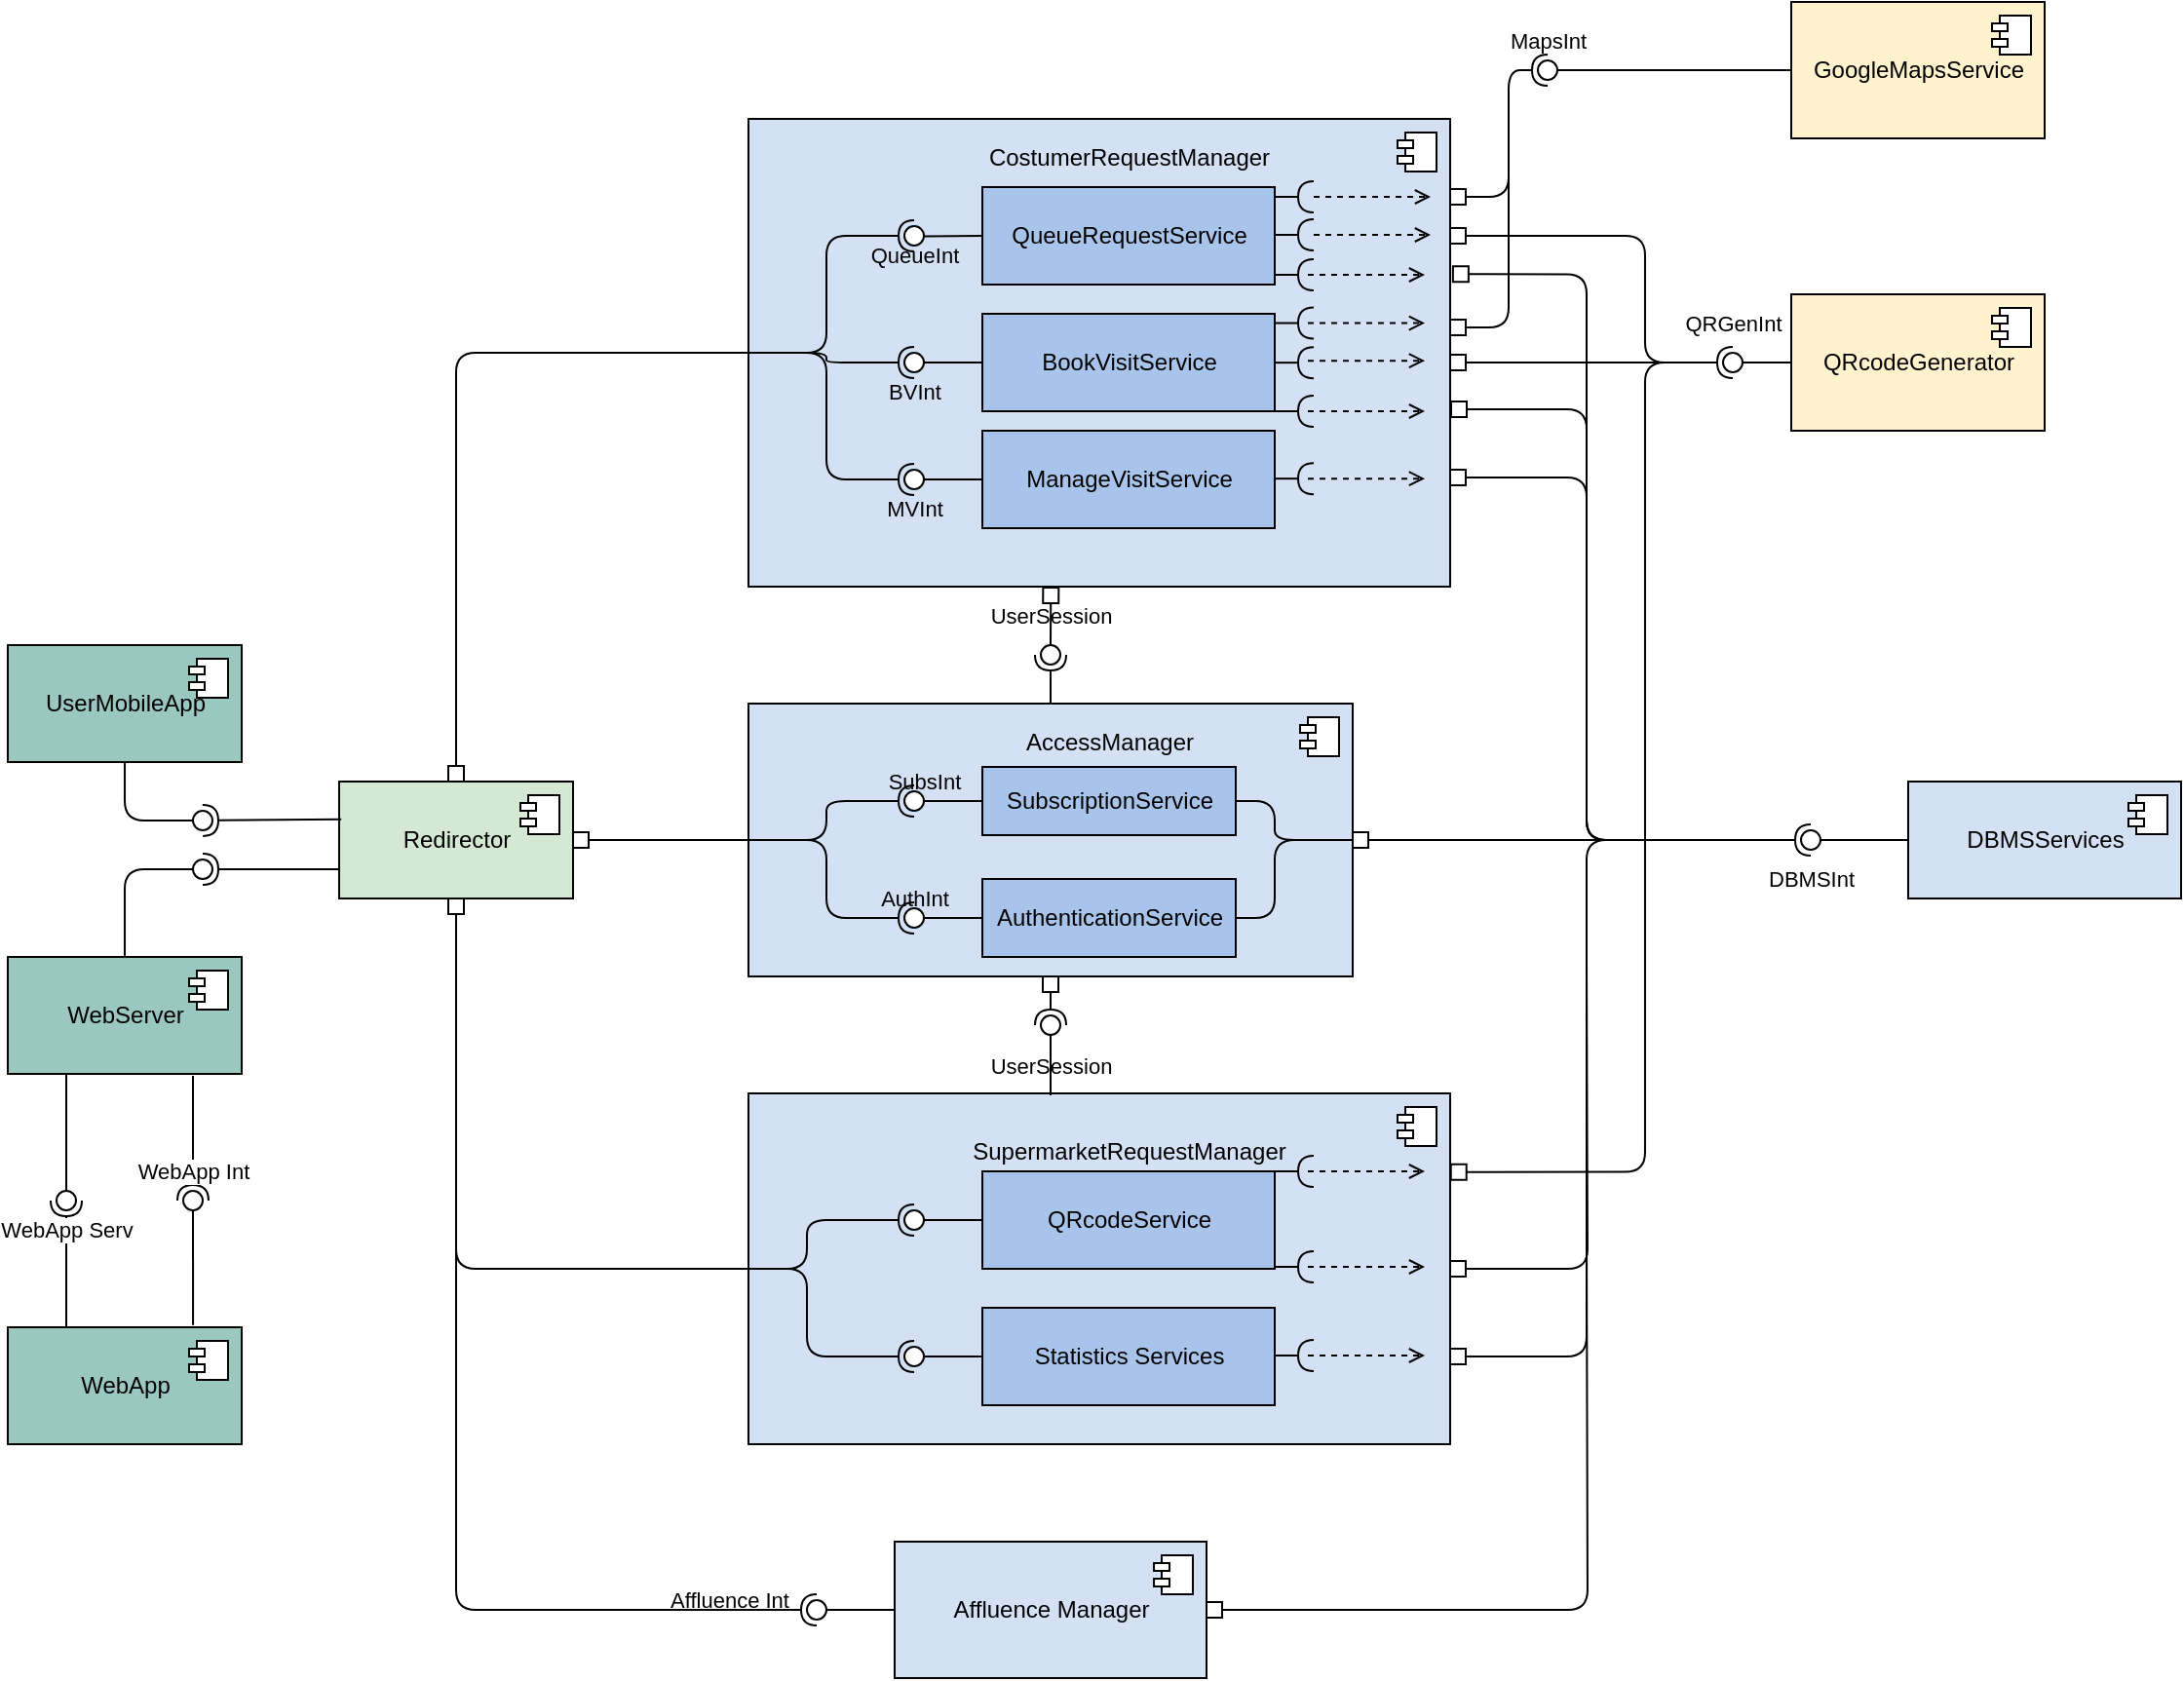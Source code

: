 <mxfile version="14.1.3" type="device"><diagram id="ArnolAmwqzf9HHu1kdR1" name="Page-1"><mxGraphModel dx="5213" dy="4296" grid="1" gridSize="10" guides="1" tooltips="1" connect="1" arrows="1" fold="1" page="1" pageScale="1" pageWidth="827" pageHeight="1169" math="0" shadow="0"><root><mxCell id="0"/><mxCell id="1" parent="0"/><mxCell id="Qa4j6YJOwsM-ZtLkdrBD-3" value="WebServer" style="html=1;dropTarget=0;fillColor=#9AC7BF;" parent="1" vertex="1"><mxGeometry x="100" y="460" width="120" height="60" as="geometry"/></mxCell><mxCell id="Qa4j6YJOwsM-ZtLkdrBD-4" value="" style="shape=module;jettyWidth=8;jettyHeight=4;" parent="Qa4j6YJOwsM-ZtLkdrBD-3" vertex="1"><mxGeometry x="1" width="20" height="20" relative="1" as="geometry"><mxPoint x="-27" y="7" as="offset"/></mxGeometry></mxCell><mxCell id="Qa4j6YJOwsM-ZtLkdrBD-5" value="WebApp" style="html=1;dropTarget=0;fillColor=#9AC7BF;" parent="1" vertex="1"><mxGeometry x="100" y="650" width="120" height="60" as="geometry"/></mxCell><mxCell id="Qa4j6YJOwsM-ZtLkdrBD-6" value="" style="shape=module;jettyWidth=8;jettyHeight=4;" parent="Qa4j6YJOwsM-ZtLkdrBD-5" vertex="1"><mxGeometry x="1" width="20" height="20" relative="1" as="geometry"><mxPoint x="-27" y="7" as="offset"/></mxGeometry></mxCell><mxCell id="Qa4j6YJOwsM-ZtLkdrBD-89" style="edgeStyle=orthogonalEdgeStyle;rounded=1;orthogonalLoop=1;jettySize=auto;html=1;exitX=0.5;exitY=0;exitDx=0;exitDy=0;entryX=0;entryY=0.5;entryDx=0;entryDy=0;labelBackgroundColor=none;endArrow=none;endFill=0;startArrow=box;startFill=0;" parent="1" source="Qa4j6YJOwsM-ZtLkdrBD-7" target="Qa4j6YJOwsM-ZtLkdrBD-17" edge="1"><mxGeometry relative="1" as="geometry"/></mxCell><mxCell id="Qa4j6YJOwsM-ZtLkdrBD-102" style="edgeStyle=orthogonalEdgeStyle;rounded=1;orthogonalLoop=1;jettySize=auto;html=1;exitX=0.5;exitY=1;exitDx=0;exitDy=0;entryX=0;entryY=0.5;entryDx=0;entryDy=0;labelBackgroundColor=none;endArrow=none;endFill=0;startArrow=box;startFill=0;" parent="1" source="Qa4j6YJOwsM-ZtLkdrBD-7" target="Qa4j6YJOwsM-ZtLkdrBD-28" edge="1"><mxGeometry relative="1" as="geometry"/></mxCell><mxCell id="Qa4j6YJOwsM-ZtLkdrBD-7" value="Redirector" style="html=1;dropTarget=0;fillColor=#D5E8D4;" parent="1" vertex="1"><mxGeometry x="270" y="370" width="120" height="60" as="geometry"/></mxCell><mxCell id="Qa4j6YJOwsM-ZtLkdrBD-8" value="" style="shape=module;jettyWidth=8;jettyHeight=4;" parent="Qa4j6YJOwsM-ZtLkdrBD-7" vertex="1"><mxGeometry x="1" width="20" height="20" relative="1" as="geometry"><mxPoint x="-27" y="7" as="offset"/></mxGeometry></mxCell><mxCell id="Qa4j6YJOwsM-ZtLkdrBD-9" value="GoogleMapsService" style="html=1;dropTarget=0;fillColor=#FFF2CC;" parent="1" vertex="1"><mxGeometry x="1015" y="-30" width="130" height="70" as="geometry"/></mxCell><mxCell id="Qa4j6YJOwsM-ZtLkdrBD-10" value="" style="shape=module;jettyWidth=8;jettyHeight=4;" parent="Qa4j6YJOwsM-ZtLkdrBD-9" vertex="1"><mxGeometry x="1" width="20" height="20" relative="1" as="geometry"><mxPoint x="-27" y="7" as="offset"/></mxGeometry></mxCell><mxCell id="Qa4j6YJOwsM-ZtLkdrBD-15" value="DBMSServices" style="html=1;dropTarget=0;fillColor=#D4E1F5;" parent="1" vertex="1"><mxGeometry x="1075" y="370" width="140" height="60" as="geometry"/></mxCell><mxCell id="Qa4j6YJOwsM-ZtLkdrBD-16" value="" style="shape=module;jettyWidth=8;jettyHeight=4;" parent="Qa4j6YJOwsM-ZtLkdrBD-15" vertex="1"><mxGeometry x="1" width="20" height="20" relative="1" as="geometry"><mxPoint x="-27" y="7" as="offset"/></mxGeometry></mxCell><mxCell id="Qa4j6YJOwsM-ZtLkdrBD-17" value="" style="html=1;dropTarget=0;fillColor=#D4E1F5;" parent="1" vertex="1"><mxGeometry x="480" y="30" width="360" height="240" as="geometry"/></mxCell><mxCell id="Qa4j6YJOwsM-ZtLkdrBD-18" value="" style="shape=module;jettyWidth=8;jettyHeight=4;" parent="Qa4j6YJOwsM-ZtLkdrBD-17" vertex="1"><mxGeometry x="1" width="20" height="20" relative="1" as="geometry"><mxPoint x="-27" y="7" as="offset"/></mxGeometry></mxCell><mxCell id="Qa4j6YJOwsM-ZtLkdrBD-19" value="QueueRequestService" style="html=1;fillColor=#A9C4EB;" parent="1" vertex="1"><mxGeometry x="600" y="65" width="150" height="50" as="geometry"/></mxCell><mxCell id="Qa4j6YJOwsM-ZtLkdrBD-20" value="CostumerRequestManager" style="text;html=1;align=center;verticalAlign=middle;resizable=0;points=[];autosize=1;" parent="1" vertex="1"><mxGeometry x="595" y="40" width="160" height="20" as="geometry"/></mxCell><mxCell id="Qa4j6YJOwsM-ZtLkdrBD-21" value="BookVisitService" style="html=1;fillColor=#A9C4EB;" parent="1" vertex="1"><mxGeometry x="600" y="130" width="150" height="50" as="geometry"/></mxCell><mxCell id="Qa4j6YJOwsM-ZtLkdrBD-75" style="edgeStyle=orthogonalEdgeStyle;rounded=1;orthogonalLoop=1;jettySize=auto;html=1;exitX=0;exitY=0.5;exitDx=0;exitDy=0;endArrow=none;endFill=0;" parent="1" source="Qa4j6YJOwsM-ZtLkdrBD-22" edge="1"><mxGeometry relative="1" as="geometry"><mxPoint x="570" y="214.667" as="targetPoint"/></mxGeometry></mxCell><mxCell id="Qa4j6YJOwsM-ZtLkdrBD-22" value="ManageVisitService" style="html=1;fillColor=#A9C4EB;" parent="1" vertex="1"><mxGeometry x="600" y="190" width="150" height="50" as="geometry"/></mxCell><mxCell id="Qa4j6YJOwsM-ZtLkdrBD-23" value="" style="html=1;dropTarget=0;fillColor=#D4E1F5;" parent="1" vertex="1"><mxGeometry x="480" y="330" width="310" height="140" as="geometry"/></mxCell><mxCell id="Qa4j6YJOwsM-ZtLkdrBD-24" value="" style="shape=module;jettyWidth=8;jettyHeight=4;" parent="Qa4j6YJOwsM-ZtLkdrBD-23" vertex="1"><mxGeometry x="1" width="20" height="20" relative="1" as="geometry"><mxPoint x="-27" y="7" as="offset"/></mxGeometry></mxCell><mxCell id="Qa4j6YJOwsM-ZtLkdrBD-64" style="edgeStyle=orthogonalEdgeStyle;rounded=1;orthogonalLoop=1;jettySize=auto;html=1;exitX=1;exitY=0.5;exitDx=0;exitDy=0;entryX=1;entryY=0.5;entryDx=0;entryDy=0;endArrow=none;endFill=0;" parent="1" source="Qa4j6YJOwsM-ZtLkdrBD-25" target="Qa4j6YJOwsM-ZtLkdrBD-23" edge="1"><mxGeometry relative="1" as="geometry"><Array as="points"><mxPoint x="750" y="380"/><mxPoint x="750" y="400"/></Array></mxGeometry></mxCell><mxCell id="Qa4j6YJOwsM-ZtLkdrBD-25" value="SubscriptionService" style="html=1;fillColor=#A9C4EB;" parent="1" vertex="1"><mxGeometry x="600" y="362.5" width="130" height="35" as="geometry"/></mxCell><mxCell id="Qa4j6YJOwsM-ZtLkdrBD-65" style="edgeStyle=orthogonalEdgeStyle;rounded=1;orthogonalLoop=1;jettySize=auto;html=1;exitX=1;exitY=0.5;exitDx=0;exitDy=0;endArrow=none;endFill=0;" parent="1" source="Qa4j6YJOwsM-ZtLkdrBD-26" edge="1"><mxGeometry relative="1" as="geometry"><mxPoint x="790" y="400" as="targetPoint"/><Array as="points"><mxPoint x="750" y="440"/><mxPoint x="750" y="400"/></Array></mxGeometry></mxCell><mxCell id="Qa4j6YJOwsM-ZtLkdrBD-26" value="AuthenticationService" style="html=1;fillColor=#A9C4EB;" parent="1" vertex="1"><mxGeometry x="600" y="420" width="130" height="40" as="geometry"/></mxCell><mxCell id="Qa4j6YJOwsM-ZtLkdrBD-27" value="AccessManager" style="text;html=1;align=center;verticalAlign=middle;resizable=0;points=[];autosize=1;" parent="1" vertex="1"><mxGeometry x="615" y="340" width="100" height="20" as="geometry"/></mxCell><mxCell id="Qa4j6YJOwsM-ZtLkdrBD-156" style="edgeStyle=orthogonalEdgeStyle;rounded=1;orthogonalLoop=1;jettySize=auto;html=1;exitX=1;exitY=0.75;exitDx=0;exitDy=0;labelBackgroundColor=none;startArrow=box;startFill=0;endArrow=none;endFill=0;" parent="1" source="Qa4j6YJOwsM-ZtLkdrBD-28" edge="1"><mxGeometry relative="1" as="geometry"><mxPoint x="940" y="400" as="targetPoint"/><Array as="points"><mxPoint x="910" y="665"/><mxPoint x="910" y="400"/></Array></mxGeometry></mxCell><mxCell id="Qa4j6YJOwsM-ZtLkdrBD-28" value="" style="html=1;dropTarget=0;fillColor=#D4E1F5;" parent="1" vertex="1"><mxGeometry x="480" y="530" width="360" height="180" as="geometry"/></mxCell><mxCell id="Qa4j6YJOwsM-ZtLkdrBD-29" value="" style="shape=module;jettyWidth=8;jettyHeight=4;" parent="Qa4j6YJOwsM-ZtLkdrBD-28" vertex="1"><mxGeometry x="1" width="20" height="20" relative="1" as="geometry"><mxPoint x="-27" y="7" as="offset"/></mxGeometry></mxCell><mxCell id="Qa4j6YJOwsM-ZtLkdrBD-30" value="SupermarketRequestManager" style="text;html=1;align=center;verticalAlign=middle;resizable=0;points=[];autosize=1;" parent="1" vertex="1"><mxGeometry x="585" y="550" width="180" height="20" as="geometry"/></mxCell><mxCell id="Qa4j6YJOwsM-ZtLkdrBD-31" value="QRcodeService" style="html=1;fillColor=#A9C4EB;" parent="1" vertex="1"><mxGeometry x="600" y="570" width="150" height="50" as="geometry"/></mxCell><mxCell id="Qa4j6YJOwsM-ZtLkdrBD-32" value="Statistics Services" style="html=1;fillColor=#A9C4EB;" parent="1" vertex="1"><mxGeometry x="600" y="640" width="150" height="50" as="geometry"/></mxCell><mxCell id="Qa4j6YJOwsM-ZtLkdrBD-43" value="" style="rounded=0;orthogonalLoop=1;jettySize=auto;html=1;endArrow=none;endFill=0;exitX=0.25;exitY=1;exitDx=0;exitDy=0;" parent="1" source="Qa4j6YJOwsM-ZtLkdrBD-3" target="Qa4j6YJOwsM-ZtLkdrBD-45" edge="1"><mxGeometry x="1" y="20" relative="1" as="geometry"><mxPoint x="110" y="585" as="sourcePoint"/><mxPoint x="-20" y="20" as="offset"/></mxGeometry></mxCell><mxCell id="Qa4j6YJOwsM-ZtLkdrBD-44" value="WebApp Serv" style="rounded=0;orthogonalLoop=1;jettySize=auto;html=1;endArrow=halfCircle;endFill=0;entryX=0.5;entryY=0.5;entryDx=0;entryDy=0;endSize=6;strokeWidth=1;exitX=0.25;exitY=0;exitDx=0;exitDy=0;" parent="1" source="Qa4j6YJOwsM-ZtLkdrBD-5" target="Qa4j6YJOwsM-ZtLkdrBD-45" edge="1"><mxGeometry x="0.538" relative="1" as="geometry"><mxPoint x="150" y="585" as="sourcePoint"/><mxPoint as="offset"/></mxGeometry></mxCell><mxCell id="Qa4j6YJOwsM-ZtLkdrBD-45" value="" style="ellipse;whiteSpace=wrap;html=1;fontFamily=Helvetica;fontSize=12;fontColor=#000000;align=center;strokeColor=#000000;fillColor=#ffffff;points=[];aspect=fixed;resizable=0;" parent="1" vertex="1"><mxGeometry x="125" y="580" width="10" height="10" as="geometry"/></mxCell><mxCell id="Qa4j6YJOwsM-ZtLkdrBD-46" value="" style="rounded=0;orthogonalLoop=1;jettySize=auto;html=1;endArrow=none;endFill=0;exitX=0.792;exitY=-0.019;exitDx=0;exitDy=0;exitPerimeter=0;" parent="1" source="Qa4j6YJOwsM-ZtLkdrBD-5" target="Qa4j6YJOwsM-ZtLkdrBD-48" edge="1"><mxGeometry relative="1" as="geometry"><mxPoint x="198" y="620" as="sourcePoint"/></mxGeometry></mxCell><mxCell id="Qa4j6YJOwsM-ZtLkdrBD-47" value="WebApp Int" style="rounded=0;orthogonalLoop=1;jettySize=auto;html=1;endArrow=halfCircle;endFill=0;entryX=0.5;entryY=0.5;entryDx=0;entryDy=0;endSize=6;strokeWidth=1;" parent="1" target="Qa4j6YJOwsM-ZtLkdrBD-48" edge="1"><mxGeometry x="0.531" relative="1" as="geometry"><mxPoint x="195" y="521" as="sourcePoint"/><mxPoint as="offset"/></mxGeometry></mxCell><mxCell id="Qa4j6YJOwsM-ZtLkdrBD-48" value="" style="ellipse;whiteSpace=wrap;html=1;fontFamily=Helvetica;fontSize=12;fontColor=#000000;align=center;strokeColor=#000000;fillColor=#ffffff;points=[];aspect=fixed;resizable=0;" parent="1" vertex="1"><mxGeometry x="190" y="580" width="10" height="10" as="geometry"/></mxCell><mxCell id="Qa4j6YJOwsM-ZtLkdrBD-49" value="" style="orthogonalLoop=1;jettySize=auto;html=1;endArrow=none;endFill=0;exitX=0.5;exitY=0;exitDx=0;exitDy=0;edgeStyle=orthogonalEdgeStyle;" parent="1" source="Qa4j6YJOwsM-ZtLkdrBD-3" target="Qa4j6YJOwsM-ZtLkdrBD-51" edge="1"><mxGeometry relative="1" as="geometry"><mxPoint x="120" y="405" as="sourcePoint"/><Array as="points"><mxPoint x="160" y="415"/></Array></mxGeometry></mxCell><mxCell id="Qa4j6YJOwsM-ZtLkdrBD-50" value="" style="rounded=0;orthogonalLoop=1;jettySize=auto;html=1;endArrow=halfCircle;endFill=0;entryX=0.5;entryY=0.5;entryDx=0;entryDy=0;endSize=6;strokeWidth=1;exitX=0;exitY=0.75;exitDx=0;exitDy=0;" parent="1" source="Qa4j6YJOwsM-ZtLkdrBD-7" target="Qa4j6YJOwsM-ZtLkdrBD-51" edge="1"><mxGeometry relative="1" as="geometry"><mxPoint x="160" y="405" as="sourcePoint"/></mxGeometry></mxCell><mxCell id="Qa4j6YJOwsM-ZtLkdrBD-51" value="" style="ellipse;whiteSpace=wrap;html=1;fontFamily=Helvetica;fontSize=12;fontColor=#000000;align=center;strokeColor=#000000;fillColor=#ffffff;points=[];aspect=fixed;resizable=0;" parent="1" vertex="1"><mxGeometry x="195" y="410" width="10" height="10" as="geometry"/></mxCell><mxCell id="Qa4j6YJOwsM-ZtLkdrBD-55" value="SubsInt" style="rounded=0;orthogonalLoop=1;jettySize=auto;html=1;endArrow=none;endFill=0;exitX=0;exitY=0.5;exitDx=0;exitDy=0;labelBackgroundColor=none;" parent="1" source="Qa4j6YJOwsM-ZtLkdrBD-25" target="Qa4j6YJOwsM-ZtLkdrBD-57" edge="1"><mxGeometry x="1" y="-10" relative="1" as="geometry"><mxPoint x="520" y="385" as="sourcePoint"/><mxPoint as="offset"/></mxGeometry></mxCell><mxCell id="Qa4j6YJOwsM-ZtLkdrBD-56" value="" style="rounded=1;orthogonalLoop=1;jettySize=auto;html=1;endArrow=halfCircle;endFill=0;entryX=0.5;entryY=0.5;entryDx=0;entryDy=0;endSize=6;strokeWidth=1;exitX=0;exitY=0.5;exitDx=0;exitDy=0;edgeStyle=orthogonalEdgeStyle;" parent="1" source="Qa4j6YJOwsM-ZtLkdrBD-23" target="Qa4j6YJOwsM-ZtLkdrBD-57" edge="1"><mxGeometry x="1" y="-20" relative="1" as="geometry"><mxPoint x="430" y="385" as="sourcePoint"/><Array as="points"><mxPoint x="520" y="400"/><mxPoint x="520" y="380"/></Array><mxPoint as="offset"/></mxGeometry></mxCell><mxCell id="Qa4j6YJOwsM-ZtLkdrBD-57" value="" style="ellipse;whiteSpace=wrap;html=1;fontFamily=Helvetica;fontSize=12;fontColor=#000000;align=center;strokeColor=#000000;fillColor=#ffffff;points=[];aspect=fixed;resizable=0;" parent="1" vertex="1"><mxGeometry x="560" y="375" width="10" height="10" as="geometry"/></mxCell><mxCell id="Qa4j6YJOwsM-ZtLkdrBD-58" value="AuthInt" style="rounded=0;orthogonalLoop=1;jettySize=auto;html=1;endArrow=none;endFill=0;labelBackgroundColor=none;" parent="1" source="Qa4j6YJOwsM-ZtLkdrBD-26" target="Qa4j6YJOwsM-ZtLkdrBD-60" edge="1"><mxGeometry x="1" y="-11" relative="1" as="geometry"><mxPoint x="610" y="390.0" as="sourcePoint"/><mxPoint x="-5" y="1" as="offset"/></mxGeometry></mxCell><mxCell id="Qa4j6YJOwsM-ZtLkdrBD-59" value="" style="rounded=1;orthogonalLoop=1;jettySize=auto;html=1;endArrow=halfCircle;endFill=0;entryX=0.5;entryY=0.5;entryDx=0;entryDy=0;endSize=6;strokeWidth=1;edgeStyle=orthogonalEdgeStyle;" parent="1" target="Qa4j6YJOwsM-ZtLkdrBD-60" edge="1"><mxGeometry relative="1" as="geometry"><mxPoint x="490" y="400" as="sourcePoint"/><Array as="points"><mxPoint x="520" y="400"/><mxPoint x="520" y="440"/></Array></mxGeometry></mxCell><mxCell id="Qa4j6YJOwsM-ZtLkdrBD-60" value="" style="ellipse;whiteSpace=wrap;html=1;fontFamily=Helvetica;fontSize=12;fontColor=#000000;align=center;strokeColor=#000000;fillColor=#ffffff;points=[];aspect=fixed;resizable=0;" parent="1" vertex="1"><mxGeometry x="560" y="435" width="10" height="10" as="geometry"/></mxCell><mxCell id="Qa4j6YJOwsM-ZtLkdrBD-61" style="edgeStyle=orthogonalEdgeStyle;rounded=1;orthogonalLoop=1;jettySize=auto;html=1;exitX=1;exitY=0.5;exitDx=0;exitDy=0;labelBackgroundColor=none;endArrow=none;endFill=0;startArrow=box;startFill=0;" parent="1" source="Qa4j6YJOwsM-ZtLkdrBD-7" edge="1"><mxGeometry relative="1" as="geometry"><mxPoint x="490" y="400" as="targetPoint"/></mxGeometry></mxCell><mxCell id="Qa4j6YJOwsM-ZtLkdrBD-72" value="MVInt" style="rounded=0;orthogonalLoop=1;jettySize=auto;html=1;endArrow=none;endFill=0;labelBackgroundColor=none;" parent="1" target="Qa4j6YJOwsM-ZtLkdrBD-74" edge="1"><mxGeometry x="1" y="16" relative="1" as="geometry"><mxPoint x="600" y="215" as="sourcePoint"/><mxPoint x="-5" y="-1" as="offset"/></mxGeometry></mxCell><mxCell id="Qa4j6YJOwsM-ZtLkdrBD-73" value="" style="rounded=1;orthogonalLoop=1;jettySize=auto;html=1;endArrow=halfCircle;endFill=0;entryX=0.5;entryY=0.5;entryDx=0;entryDy=0;endSize=6;strokeWidth=1;edgeStyle=orthogonalEdgeStyle;exitX=0;exitY=0.5;exitDx=0;exitDy=0;" parent="1" source="Qa4j6YJOwsM-ZtLkdrBD-17" target="Qa4j6YJOwsM-ZtLkdrBD-74" edge="1"><mxGeometry relative="1" as="geometry"><mxPoint x="480" y="150" as="sourcePoint"/><Array as="points"><mxPoint x="520" y="150"/><mxPoint x="520" y="215"/></Array></mxGeometry></mxCell><mxCell id="Qa4j6YJOwsM-ZtLkdrBD-74" value="" style="ellipse;whiteSpace=wrap;html=1;fontFamily=Helvetica;fontSize=12;fontColor=#000000;align=center;strokeColor=#000000;fillColor=#ffffff;points=[];aspect=fixed;resizable=0;" parent="1" vertex="1"><mxGeometry x="560" y="210" width="10" height="10" as="geometry"/></mxCell><mxCell id="Qa4j6YJOwsM-ZtLkdrBD-83" value="BVInt" style="rounded=0;orthogonalLoop=1;jettySize=auto;html=1;endArrow=none;endFill=0;exitX=0;exitY=0.5;exitDx=0;exitDy=0;labelBackgroundColor=none;" parent="1" source="Qa4j6YJOwsM-ZtLkdrBD-21" target="Qa4j6YJOwsM-ZtLkdrBD-85" edge="1"><mxGeometry x="1" y="16" relative="1" as="geometry"><mxPoint x="450" y="65" as="sourcePoint"/><mxPoint x="-5" y="-1" as="offset"/></mxGeometry></mxCell><mxCell id="Qa4j6YJOwsM-ZtLkdrBD-84" value="" style="orthogonalLoop=1;jettySize=auto;html=1;endArrow=halfCircle;endFill=0;entryX=0.5;entryY=0.5;entryDx=0;entryDy=0;endSize=6;strokeWidth=1;exitX=0;exitY=0.5;exitDx=0;exitDy=0;edgeStyle=orthogonalEdgeStyle;rounded=1;" parent="1" source="Qa4j6YJOwsM-ZtLkdrBD-17" target="Qa4j6YJOwsM-ZtLkdrBD-85" edge="1"><mxGeometry relative="1" as="geometry"><mxPoint x="480" y="150" as="sourcePoint"/><Array as="points"><mxPoint x="520" y="150"/><mxPoint x="520" y="155"/></Array></mxGeometry></mxCell><mxCell id="Qa4j6YJOwsM-ZtLkdrBD-85" value="" style="ellipse;whiteSpace=wrap;html=1;fontFamily=Helvetica;fontSize=12;fontColor=#000000;align=center;strokeColor=#000000;fillColor=#ffffff;points=[];aspect=fixed;resizable=0;" parent="1" vertex="1"><mxGeometry x="560" y="150" width="10" height="10" as="geometry"/></mxCell><mxCell id="Qa4j6YJOwsM-ZtLkdrBD-86" value="QueueInt" style="rounded=0;orthogonalLoop=1;jettySize=auto;html=1;endArrow=none;endFill=0;exitX=0;exitY=0.5;exitDx=0;exitDy=0;entryX=1.002;entryY=0.522;entryDx=0;entryDy=0;entryPerimeter=0;labelBackgroundColor=none;" parent="1" source="Qa4j6YJOwsM-ZtLkdrBD-19" target="Qa4j6YJOwsM-ZtLkdrBD-88" edge="1"><mxGeometry x="1" y="11" relative="1" as="geometry"><mxPoint x="590" y="60" as="sourcePoint"/><Array as="points"/><mxPoint x="-5" y="-1" as="offset"/></mxGeometry></mxCell><mxCell id="Qa4j6YJOwsM-ZtLkdrBD-87" value="" style="orthogonalLoop=1;jettySize=auto;html=1;endArrow=halfCircle;endFill=0;entryX=0.5;entryY=0.5;entryDx=0;entryDy=0;endSize=6;strokeWidth=1;rounded=1;edgeStyle=orthogonalEdgeStyle;exitX=0;exitY=0.5;exitDx=0;exitDy=0;" parent="1" source="Qa4j6YJOwsM-ZtLkdrBD-17" target="Qa4j6YJOwsM-ZtLkdrBD-88" edge="1"><mxGeometry relative="1" as="geometry"><mxPoint x="490" y="125" as="sourcePoint"/><Array as="points"><mxPoint x="520" y="150"/><mxPoint x="520" y="90"/></Array></mxGeometry></mxCell><mxCell id="Qa4j6YJOwsM-ZtLkdrBD-88" value="" style="ellipse;whiteSpace=wrap;html=1;fontFamily=Helvetica;fontSize=12;fontColor=#000000;align=center;strokeColor=#000000;fillColor=#ffffff;points=[];aspect=fixed;resizable=0;" parent="1" vertex="1"><mxGeometry x="560" y="85" width="10" height="10" as="geometry"/></mxCell><mxCell id="Qa4j6YJOwsM-ZtLkdrBD-96" value="" style="rounded=0;orthogonalLoop=1;jettySize=auto;html=1;endArrow=none;endFill=0;labelBackgroundColor=none;exitX=0;exitY=0.5;exitDx=0;exitDy=0;" parent="1" source="Qa4j6YJOwsM-ZtLkdrBD-31" target="Qa4j6YJOwsM-ZtLkdrBD-98" edge="1"><mxGeometry relative="1" as="geometry"><mxPoint x="615" y="608" as="sourcePoint"/></mxGeometry></mxCell><mxCell id="Qa4j6YJOwsM-ZtLkdrBD-97" value="" style="rounded=1;orthogonalLoop=1;jettySize=auto;html=1;endArrow=halfCircle;endFill=0;entryX=0.5;entryY=0.5;entryDx=0;entryDy=0;endSize=6;strokeWidth=1;labelBackgroundColor=none;exitX=0;exitY=0.5;exitDx=0;exitDy=0;edgeStyle=orthogonalEdgeStyle;" parent="1" source="Qa4j6YJOwsM-ZtLkdrBD-28" target="Qa4j6YJOwsM-ZtLkdrBD-98" edge="1"><mxGeometry relative="1" as="geometry"><mxPoint x="525" y="575" as="sourcePoint"/><Array as="points"><mxPoint x="510" y="620"/><mxPoint x="510" y="595"/></Array></mxGeometry></mxCell><mxCell id="Qa4j6YJOwsM-ZtLkdrBD-98" value="" style="ellipse;whiteSpace=wrap;html=1;fontFamily=Helvetica;fontSize=12;fontColor=#000000;align=center;strokeColor=#000000;fillColor=#ffffff;points=[];aspect=fixed;resizable=0;" parent="1" vertex="1"><mxGeometry x="560" y="590" width="10" height="10" as="geometry"/></mxCell><mxCell id="Qa4j6YJOwsM-ZtLkdrBD-99" value="" style="rounded=0;orthogonalLoop=1;jettySize=auto;html=1;endArrow=none;endFill=0;labelBackgroundColor=none;exitX=0;exitY=0.5;exitDx=0;exitDy=0;" parent="1" source="Qa4j6YJOwsM-ZtLkdrBD-32" target="Qa4j6YJOwsM-ZtLkdrBD-101" edge="1"><mxGeometry relative="1" as="geometry"><mxPoint x="610" y="605" as="sourcePoint"/></mxGeometry></mxCell><mxCell id="Qa4j6YJOwsM-ZtLkdrBD-100" value="" style="rounded=1;orthogonalLoop=1;jettySize=auto;html=1;endArrow=halfCircle;endFill=0;entryX=0.5;entryY=0.5;entryDx=0;entryDy=0;endSize=6;strokeWidth=1;labelBackgroundColor=none;exitX=0;exitY=0.5;exitDx=0;exitDy=0;edgeStyle=orthogonalEdgeStyle;" parent="1" source="Qa4j6YJOwsM-ZtLkdrBD-28" target="Qa4j6YJOwsM-ZtLkdrBD-101" edge="1"><mxGeometry relative="1" as="geometry"><mxPoint x="490" y="595" as="sourcePoint"/><Array as="points"><mxPoint x="510" y="620"/><mxPoint x="510" y="665"/></Array></mxGeometry></mxCell><mxCell id="Qa4j6YJOwsM-ZtLkdrBD-101" value="" style="ellipse;whiteSpace=wrap;html=1;fontFamily=Helvetica;fontSize=12;fontColor=#000000;align=center;strokeColor=#000000;fillColor=#ffffff;points=[];aspect=fixed;resizable=0;" parent="1" vertex="1"><mxGeometry x="560" y="660" width="10" height="10" as="geometry"/></mxCell><mxCell id="Qa4j6YJOwsM-ZtLkdrBD-117" value="DBMSInt" style="rounded=0;orthogonalLoop=1;jettySize=auto;html=1;endArrow=none;endFill=0;labelBackgroundColor=none;exitX=0;exitY=0.5;exitDx=0;exitDy=0;" parent="1" source="Qa4j6YJOwsM-ZtLkdrBD-15" target="Qa4j6YJOwsM-ZtLkdrBD-119" edge="1"><mxGeometry x="1" y="21" relative="1" as="geometry"><mxPoint x="1015" y="460.667" as="sourcePoint"/><mxPoint x="-5" y="-1" as="offset"/></mxGeometry></mxCell><mxCell id="Qa4j6YJOwsM-ZtLkdrBD-118" value="" style="rounded=0;orthogonalLoop=1;jettySize=auto;html=1;endArrow=halfCircle;endFill=0;entryX=0.5;entryY=0.5;entryDx=0;entryDy=0;endSize=6;strokeWidth=1;labelBackgroundColor=none;startArrow=box;startFill=0;" parent="1" target="Qa4j6YJOwsM-ZtLkdrBD-119" edge="1"><mxGeometry relative="1" as="geometry"><mxPoint x="790" y="400" as="sourcePoint"/></mxGeometry></mxCell><mxCell id="Qa4j6YJOwsM-ZtLkdrBD-119" value="" style="ellipse;whiteSpace=wrap;html=1;fontFamily=Helvetica;fontSize=12;fontColor=#000000;align=center;strokeColor=#000000;fillColor=#ffffff;points=[];aspect=fixed;resizable=0;" parent="1" vertex="1"><mxGeometry x="1020" y="395" width="10" height="10" as="geometry"/></mxCell><mxCell id="Qa4j6YJOwsM-ZtLkdrBD-126" value="UserSession" style="rounded=0;orthogonalLoop=1;jettySize=auto;html=1;endArrow=none;endFill=0;labelBackgroundColor=none;" parent="1" target="Qa4j6YJOwsM-ZtLkdrBD-128" edge="1"><mxGeometry x="-0.046" relative="1" as="geometry"><mxPoint x="635" y="531" as="sourcePoint"/><mxPoint as="offset"/></mxGeometry></mxCell><mxCell id="Qa4j6YJOwsM-ZtLkdrBD-127" value="" style="rounded=0;orthogonalLoop=1;jettySize=auto;html=1;endArrow=halfCircle;endFill=0;entryX=0.5;entryY=0.5;entryDx=0;entryDy=0;endSize=6;strokeWidth=1;labelBackgroundColor=none;exitX=0.5;exitY=1;exitDx=0;exitDy=0;startArrow=box;startFill=0;" parent="1" source="Qa4j6YJOwsM-ZtLkdrBD-23" target="Qa4j6YJOwsM-ZtLkdrBD-128" edge="1"><mxGeometry relative="1" as="geometry"><mxPoint x="650" y="505" as="sourcePoint"/></mxGeometry></mxCell><mxCell id="Qa4j6YJOwsM-ZtLkdrBD-128" value="" style="ellipse;whiteSpace=wrap;html=1;fontFamily=Helvetica;fontSize=12;fontColor=#000000;align=center;strokeColor=#000000;fillColor=#ffffff;points=[];aspect=fixed;resizable=0;" parent="1" vertex="1"><mxGeometry x="630" y="490" width="10" height="10" as="geometry"/></mxCell><mxCell id="Qa4j6YJOwsM-ZtLkdrBD-129" value="UserSession" style="rounded=0;orthogonalLoop=1;jettySize=auto;html=1;endArrow=none;endFill=0;labelBackgroundColor=none;exitX=0.431;exitY=1.002;exitDx=0;exitDy=0;exitPerimeter=0;startArrow=box;startFill=0;" parent="1" source="Qa4j6YJOwsM-ZtLkdrBD-17" target="Qa4j6YJOwsM-ZtLkdrBD-131" edge="1"><mxGeometry relative="1" as="geometry"><mxPoint x="660" y="290" as="sourcePoint"/></mxGeometry></mxCell><mxCell id="Qa4j6YJOwsM-ZtLkdrBD-130" value="" style="rounded=0;orthogonalLoop=1;jettySize=auto;html=1;endArrow=halfCircle;endFill=0;entryX=0.5;entryY=0.5;entryDx=0;entryDy=0;endSize=6;strokeWidth=1;labelBackgroundColor=none;exitX=0.5;exitY=0;exitDx=0;exitDy=0;" parent="1" source="Qa4j6YJOwsM-ZtLkdrBD-23" target="Qa4j6YJOwsM-ZtLkdrBD-131" edge="1"><mxGeometry relative="1" as="geometry"><mxPoint x="610" y="280" as="sourcePoint"/></mxGeometry></mxCell><mxCell id="Qa4j6YJOwsM-ZtLkdrBD-131" value="" style="ellipse;whiteSpace=wrap;html=1;fontFamily=Helvetica;fontSize=12;fontColor=#000000;align=center;strokeColor=#000000;fillColor=#ffffff;points=[];aspect=fixed;resizable=0;" parent="1" vertex="1"><mxGeometry x="630" y="300" width="10" height="10" as="geometry"/></mxCell><mxCell id="Qa4j6YJOwsM-ZtLkdrBD-134" value="" style="endArrow=halfCircle;html=1;labelBackgroundColor=none;endFill=0;" parent="1" edge="1"><mxGeometry width="50" height="50" relative="1" as="geometry"><mxPoint x="750" y="70" as="sourcePoint"/><mxPoint x="770" y="70" as="targetPoint"/></mxGeometry></mxCell><mxCell id="Qa4j6YJOwsM-ZtLkdrBD-135" value="" style="endArrow=halfCircle;html=1;labelBackgroundColor=none;endFill=0;" parent="1" edge="1"><mxGeometry width="50" height="50" relative="1" as="geometry"><mxPoint x="750" y="134.76" as="sourcePoint"/><mxPoint x="770" y="134.76" as="targetPoint"/></mxGeometry></mxCell><mxCell id="Qa4j6YJOwsM-ZtLkdrBD-136" value="" style="endArrow=halfCircle;html=1;labelBackgroundColor=none;endFill=0;" parent="1" edge="1"><mxGeometry width="50" height="50" relative="1" as="geometry"><mxPoint x="750" y="110" as="sourcePoint"/><mxPoint x="770" y="110" as="targetPoint"/></mxGeometry></mxCell><mxCell id="Qa4j6YJOwsM-ZtLkdrBD-137" value="" style="endArrow=halfCircle;html=1;labelBackgroundColor=none;endFill=0;" parent="1" edge="1"><mxGeometry width="50" height="50" relative="1" as="geometry"><mxPoint x="750" y="180" as="sourcePoint"/><mxPoint x="770" y="180" as="targetPoint"/></mxGeometry></mxCell><mxCell id="Qa4j6YJOwsM-ZtLkdrBD-138" value="" style="endArrow=halfCircle;html=1;labelBackgroundColor=none;endFill=0;" parent="1" edge="1"><mxGeometry width="50" height="50" relative="1" as="geometry"><mxPoint x="750" y="214.58" as="sourcePoint"/><mxPoint x="770" y="214.58" as="targetPoint"/></mxGeometry></mxCell><mxCell id="Qa4j6YJOwsM-ZtLkdrBD-140" value="MapsInt" style="rounded=0;orthogonalLoop=1;jettySize=auto;html=1;endArrow=none;endFill=0;labelBackgroundColor=none;exitX=0;exitY=0.5;exitDx=0;exitDy=0;" parent="1" source="Qa4j6YJOwsM-ZtLkdrBD-9" target="Qa4j6YJOwsM-ZtLkdrBD-142" edge="1"><mxGeometry x="1" y="-16" relative="1" as="geometry"><mxPoint x="920" y="5" as="sourcePoint"/><mxPoint x="-5" y="1" as="offset"/></mxGeometry></mxCell><mxCell id="Qa4j6YJOwsM-ZtLkdrBD-141" value="" style="rounded=1;orthogonalLoop=1;jettySize=auto;html=1;endArrow=halfCircle;endFill=0;entryX=0.5;entryY=0.5;entryDx=0;entryDy=0;endSize=6;strokeWidth=1;labelBackgroundColor=none;startArrow=box;startFill=0;edgeStyle=orthogonalEdgeStyle;" parent="1" target="Qa4j6YJOwsM-ZtLkdrBD-142" edge="1"><mxGeometry relative="1" as="geometry"><mxPoint x="840" y="70" as="sourcePoint"/><Array as="points"><mxPoint x="870" y="70"/><mxPoint x="870" y="5"/></Array></mxGeometry></mxCell><mxCell id="Qa4j6YJOwsM-ZtLkdrBD-142" value="" style="ellipse;whiteSpace=wrap;html=1;fontFamily=Helvetica;fontSize=12;fontColor=#000000;align=center;strokeColor=#000000;fillColor=#ffffff;points=[];aspect=fixed;resizable=0;" parent="1" vertex="1"><mxGeometry x="885" width="10" height="10" as="geometry"/></mxCell><mxCell id="Qa4j6YJOwsM-ZtLkdrBD-144" value="" style="endArrow=open;dashed=1;html=1;labelBackgroundColor=none;endFill=0;" parent="1" edge="1"><mxGeometry width="50" height="50" relative="1" as="geometry"><mxPoint x="770" y="70" as="sourcePoint"/><mxPoint x="830" y="70" as="targetPoint"/></mxGeometry></mxCell><mxCell id="Qa4j6YJOwsM-ZtLkdrBD-145" value="" style="endArrow=none;html=1;labelBackgroundColor=none;startArrow=box;startFill=0;edgeStyle=orthogonalEdgeStyle;" parent="1" edge="1"><mxGeometry width="50" height="50" relative="1" as="geometry"><mxPoint x="840" y="137" as="sourcePoint"/><mxPoint x="870" y="60" as="targetPoint"/><Array as="points"><mxPoint x="870" y="137"/><mxPoint x="870" y="60"/></Array></mxGeometry></mxCell><mxCell id="Qa4j6YJOwsM-ZtLkdrBD-146" value="" style="endArrow=open;dashed=1;html=1;labelBackgroundColor=none;endFill=0;" parent="1" edge="1"><mxGeometry width="50" height="50" relative="1" as="geometry"><mxPoint x="767" y="134.76" as="sourcePoint"/><mxPoint x="827" y="134.76" as="targetPoint"/></mxGeometry></mxCell><mxCell id="Qa4j6YJOwsM-ZtLkdrBD-147" value="" style="endArrow=open;dashed=1;html=1;labelBackgroundColor=none;endFill=0;" parent="1" edge="1"><mxGeometry width="50" height="50" relative="1" as="geometry"><mxPoint x="767" y="110" as="sourcePoint"/><mxPoint x="827" y="110" as="targetPoint"/></mxGeometry></mxCell><mxCell id="Qa4j6YJOwsM-ZtLkdrBD-152" value="" style="endArrow=open;dashed=1;html=1;labelBackgroundColor=none;endFill=0;" parent="1" edge="1"><mxGeometry width="50" height="50" relative="1" as="geometry"><mxPoint x="767" y="180" as="sourcePoint"/><mxPoint x="827" y="180" as="targetPoint"/></mxGeometry></mxCell><mxCell id="Qa4j6YJOwsM-ZtLkdrBD-155" value="" style="endArrow=none;html=1;labelBackgroundColor=none;edgeStyle=orthogonalEdgeStyle;startArrow=box;startFill=0;exitX=1.004;exitY=0.332;exitDx=0;exitDy=0;exitPerimeter=0;" parent="1" source="Qa4j6YJOwsM-ZtLkdrBD-17" edge="1"><mxGeometry width="50" height="50" relative="1" as="geometry"><mxPoint x="910" y="109" as="sourcePoint"/><mxPoint x="1010" y="400" as="targetPoint"/><Array as="points"><mxPoint x="910" y="110"/><mxPoint x="910" y="400"/></Array></mxGeometry></mxCell><mxCell id="Qa4j6YJOwsM-ZtLkdrBD-157" value="" style="endArrow=open;dashed=1;html=1;labelBackgroundColor=none;endFill=0;" parent="1" edge="1"><mxGeometry width="50" height="50" relative="1" as="geometry"><mxPoint x="767" y="214.58" as="sourcePoint"/><mxPoint x="827" y="214.58" as="targetPoint"/></mxGeometry></mxCell><mxCell id="Qa4j6YJOwsM-ZtLkdrBD-158" value="" style="endArrow=none;html=1;labelBackgroundColor=none;edgeStyle=orthogonalEdgeStyle;startArrow=box;startFill=0;" parent="1" edge="1"><mxGeometry width="50" height="50" relative="1" as="geometry"><mxPoint x="840.5" y="179" as="sourcePoint"/><mxPoint x="930" y="400" as="targetPoint"/><Array as="points"><mxPoint x="910" y="179"/><mxPoint x="910" y="400"/></Array></mxGeometry></mxCell><mxCell id="Qa4j6YJOwsM-ZtLkdrBD-159" value="" style="endArrow=none;html=1;labelBackgroundColor=none;edgeStyle=orthogonalEdgeStyle;startArrow=box;startFill=0;" parent="1" edge="1"><mxGeometry width="50" height="50" relative="1" as="geometry"><mxPoint x="840" y="214" as="sourcePoint"/><mxPoint x="930" y="400" as="targetPoint"/><Array as="points"><mxPoint x="910" y="214"/><mxPoint x="910" y="400"/></Array></mxGeometry></mxCell><mxCell id="JpPEfQgwmspL93SUQ0Se-22" style="edgeStyle=orthogonalEdgeStyle;rounded=1;orthogonalLoop=1;jettySize=auto;html=1;exitX=1;exitY=0.5;exitDx=0;exitDy=0;labelBackgroundColor=none;startArrow=box;startFill=0;endArrow=none;endFill=0;" parent="1" source="JpPEfQgwmspL93SUQ0Se-3" edge="1"><mxGeometry relative="1" as="geometry"><mxPoint x="910" y="600" as="targetPoint"/></mxGeometry></mxCell><mxCell id="JpPEfQgwmspL93SUQ0Se-3" value="Affluence Manager" style="html=1;dropTarget=0;fillColor=#D4E1F5;" parent="1" vertex="1"><mxGeometry x="555" y="760" width="160" height="70" as="geometry"/></mxCell><mxCell id="JpPEfQgwmspL93SUQ0Se-4" value="" style="shape=module;jettyWidth=8;jettyHeight=4;" parent="JpPEfQgwmspL93SUQ0Se-3" vertex="1"><mxGeometry x="1" width="20" height="20" relative="1" as="geometry"><mxPoint x="-27" y="7" as="offset"/></mxGeometry></mxCell><mxCell id="JpPEfQgwmspL93SUQ0Se-5" value="UserMobileApp" style="html=1;dropTarget=0;fillColor=#9AC7BF;" parent="1" vertex="1"><mxGeometry x="100" y="300" width="120" height="60" as="geometry"/></mxCell><mxCell id="JpPEfQgwmspL93SUQ0Se-6" value="" style="shape=module;jettyWidth=8;jettyHeight=4;" parent="JpPEfQgwmspL93SUQ0Se-5" vertex="1"><mxGeometry x="1" width="20" height="20" relative="1" as="geometry"><mxPoint x="-27" y="7" as="offset"/></mxGeometry></mxCell><mxCell id="JpPEfQgwmspL93SUQ0Se-15" value="" style="rounded=1;orthogonalLoop=1;jettySize=auto;html=1;endArrow=none;endFill=0;labelBackgroundColor=none;exitX=0.5;exitY=1;exitDx=0;exitDy=0;edgeStyle=orthogonalEdgeStyle;" parent="1" source="JpPEfQgwmspL93SUQ0Se-5" target="JpPEfQgwmspL93SUQ0Se-17" edge="1"><mxGeometry relative="1" as="geometry"><mxPoint x="180" y="390" as="sourcePoint"/><Array as="points"><mxPoint x="160" y="390"/></Array></mxGeometry></mxCell><mxCell id="JpPEfQgwmspL93SUQ0Se-16" value="" style="rounded=0;orthogonalLoop=1;jettySize=auto;html=1;endArrow=halfCircle;endFill=0;entryX=0.5;entryY=0.5;entryDx=0;entryDy=0;endSize=6;strokeWidth=1;labelBackgroundColor=none;exitX=0.009;exitY=0.322;exitDx=0;exitDy=0;exitPerimeter=0;" parent="1" source="Qa4j6YJOwsM-ZtLkdrBD-7" target="JpPEfQgwmspL93SUQ0Se-17" edge="1"><mxGeometry relative="1" as="geometry"><mxPoint x="220" y="390" as="sourcePoint"/></mxGeometry></mxCell><mxCell id="JpPEfQgwmspL93SUQ0Se-17" value="" style="ellipse;whiteSpace=wrap;html=1;fontFamily=Helvetica;fontSize=12;fontColor=#000000;align=center;strokeColor=#000000;fillColor=#ffffff;points=[];aspect=fixed;resizable=0;" parent="1" vertex="1"><mxGeometry x="195" y="385" width="10" height="10" as="geometry"/></mxCell><mxCell id="JpPEfQgwmspL93SUQ0Se-19" value="" style="rounded=0;orthogonalLoop=1;jettySize=auto;html=1;endArrow=none;endFill=0;labelBackgroundColor=none;exitX=0;exitY=0.5;exitDx=0;exitDy=0;" parent="1" source="JpPEfQgwmspL93SUQ0Se-3" target="JpPEfQgwmspL93SUQ0Se-21" edge="1"><mxGeometry relative="1" as="geometry"><mxPoint x="430" y="795" as="sourcePoint"/></mxGeometry></mxCell><mxCell id="JpPEfQgwmspL93SUQ0Se-20" value="Affluence Int" style="rounded=1;orthogonalLoop=1;jettySize=auto;html=1;endArrow=halfCircle;endFill=0;entryX=0.5;entryY=0.5;entryDx=0;entryDy=0;endSize=6;strokeWidth=1;labelBackgroundColor=none;exitX=0.5;exitY=1;exitDx=0;exitDy=0;edgeStyle=orthogonalEdgeStyle;startArrow=box;startFill=0;" parent="1" source="Qa4j6YJOwsM-ZtLkdrBD-7" target="JpPEfQgwmspL93SUQ0Se-21" edge="1"><mxGeometry x="0.836" y="5" relative="1" as="geometry"><mxPoint x="440" y="750" as="sourcePoint"/><Array as="points"><mxPoint x="330" y="795"/></Array><mxPoint as="offset"/></mxGeometry></mxCell><mxCell id="JpPEfQgwmspL93SUQ0Se-21" value="" style="ellipse;whiteSpace=wrap;html=1;fontFamily=Helvetica;fontSize=12;fontColor=#000000;align=center;strokeColor=#000000;fillColor=#ffffff;points=[];aspect=fixed;resizable=0;" parent="1" vertex="1"><mxGeometry x="510" y="790" width="10" height="10" as="geometry"/></mxCell><mxCell id="P9UDpLppU_vMkMwcoIgv-1" value="QRcodeGenerator" style="html=1;dropTarget=0;fillColor=#FFF2CC;" parent="1" vertex="1"><mxGeometry x="1015" y="120" width="130" height="70" as="geometry"/></mxCell><mxCell id="P9UDpLppU_vMkMwcoIgv-2" value="" style="shape=module;jettyWidth=8;jettyHeight=4;" parent="P9UDpLppU_vMkMwcoIgv-1" vertex="1"><mxGeometry x="1" width="20" height="20" relative="1" as="geometry"><mxPoint x="-27" y="7" as="offset"/></mxGeometry></mxCell><mxCell id="P9UDpLppU_vMkMwcoIgv-3" value="" style="endArrow=halfCircle;html=1;labelBackgroundColor=none;endFill=0;" parent="1" edge="1"><mxGeometry width="50" height="50" relative="1" as="geometry"><mxPoint x="750" y="89.5" as="sourcePoint"/><mxPoint x="770" y="89.5" as="targetPoint"/></mxGeometry></mxCell><mxCell id="P9UDpLppU_vMkMwcoIgv-4" value="" style="endArrow=open;dashed=1;html=1;labelBackgroundColor=none;endFill=0;" parent="1" edge="1"><mxGeometry width="50" height="50" relative="1" as="geometry"><mxPoint x="770" y="89.5" as="sourcePoint"/><mxPoint x="830" y="89.5" as="targetPoint"/></mxGeometry></mxCell><mxCell id="P9UDpLppU_vMkMwcoIgv-7" value="" style="endArrow=open;dashed=1;html=1;labelBackgroundColor=none;endFill=0;" parent="1" edge="1"><mxGeometry width="50" height="50" relative="1" as="geometry"><mxPoint x="767" y="154.08" as="sourcePoint"/><mxPoint x="827" y="154.08" as="targetPoint"/></mxGeometry></mxCell><mxCell id="P9UDpLppU_vMkMwcoIgv-8" value="" style="endArrow=halfCircle;html=1;labelBackgroundColor=none;endFill=0;" parent="1" edge="1"><mxGeometry width="50" height="50" relative="1" as="geometry"><mxPoint x="750" y="155.08" as="sourcePoint"/><mxPoint x="770" y="155.08" as="targetPoint"/></mxGeometry></mxCell><mxCell id="iGTF_LwSGSUiJk6D_hVF-1" value="QRGenInt" style="rounded=0;orthogonalLoop=1;jettySize=auto;html=1;endArrow=none;endFill=0;" parent="1" target="iGTF_LwSGSUiJk6D_hVF-3" edge="1"><mxGeometry x="1" y="-21" relative="1" as="geometry"><mxPoint x="1015" y="155" as="sourcePoint"/><mxPoint x="-5" y="1" as="offset"/></mxGeometry></mxCell><mxCell id="iGTF_LwSGSUiJk6D_hVF-2" value="" style="rounded=0;orthogonalLoop=1;jettySize=auto;html=1;endArrow=halfCircle;endFill=0;entryX=0.5;entryY=0.5;entryDx=0;entryDy=0;endSize=6;strokeWidth=1;startArrow=box;startFill=0;" parent="1" target="iGTF_LwSGSUiJk6D_hVF-3" edge="1"><mxGeometry relative="1" as="geometry"><mxPoint x="840" y="155" as="sourcePoint"/></mxGeometry></mxCell><mxCell id="iGTF_LwSGSUiJk6D_hVF-3" value="" style="ellipse;whiteSpace=wrap;html=1;fontFamily=Helvetica;fontSize=12;fontColor=#000000;align=center;strokeColor=#000000;fillColor=#ffffff;points=[];aspect=fixed;resizable=0;" parent="1" vertex="1"><mxGeometry x="980" y="150" width="10" height="10" as="geometry"/></mxCell><mxCell id="iGTF_LwSGSUiJk6D_hVF-4" value="" style="endArrow=none;html=1;edgeStyle=orthogonalEdgeStyle;startArrow=box;startFill=0;exitX=1;exitY=0.25;exitDx=0;exitDy=0;" parent="1" source="Qa4j6YJOwsM-ZtLkdrBD-17" edge="1"><mxGeometry width="50" height="50" relative="1" as="geometry"><mxPoint x="840" y="235" as="sourcePoint"/><mxPoint x="970" y="155" as="targetPoint"/><Array as="points"><mxPoint x="940" y="90"/><mxPoint x="940" y="155"/></Array></mxGeometry></mxCell><mxCell id="iGTF_LwSGSUiJk6D_hVF-5" value="" style="endArrow=halfCircle;html=1;labelBackgroundColor=none;endFill=0;" parent="1" edge="1"><mxGeometry width="50" height="50" relative="1" as="geometry"><mxPoint x="750" y="570" as="sourcePoint"/><mxPoint x="770" y="570" as="targetPoint"/></mxGeometry></mxCell><mxCell id="iGTF_LwSGSUiJk6D_hVF-6" value="" style="endArrow=open;dashed=1;html=1;labelBackgroundColor=none;endFill=0;" parent="1" edge="1"><mxGeometry width="50" height="50" relative="1" as="geometry"><mxPoint x="767" y="570" as="sourcePoint"/><mxPoint x="827" y="570" as="targetPoint"/></mxGeometry></mxCell><mxCell id="iGTF_LwSGSUiJk6D_hVF-9" value="" style="endArrow=halfCircle;html=1;labelBackgroundColor=none;endFill=0;" parent="1" edge="1"><mxGeometry width="50" height="50" relative="1" as="geometry"><mxPoint x="750" y="619" as="sourcePoint"/><mxPoint x="770" y="619" as="targetPoint"/></mxGeometry></mxCell><mxCell id="iGTF_LwSGSUiJk6D_hVF-10" value="" style="endArrow=open;dashed=1;html=1;labelBackgroundColor=none;endFill=0;" parent="1" edge="1"><mxGeometry width="50" height="50" relative="1" as="geometry"><mxPoint x="767" y="619" as="sourcePoint"/><mxPoint x="827" y="619" as="targetPoint"/></mxGeometry></mxCell><mxCell id="iGTF_LwSGSUiJk6D_hVF-13" value="" style="endArrow=halfCircle;html=1;labelBackgroundColor=none;endFill=0;" parent="1" edge="1"><mxGeometry width="50" height="50" relative="1" as="geometry"><mxPoint x="750" y="664.5" as="sourcePoint"/><mxPoint x="770" y="664.5" as="targetPoint"/></mxGeometry></mxCell><mxCell id="iGTF_LwSGSUiJk6D_hVF-14" value="" style="endArrow=open;dashed=1;html=1;labelBackgroundColor=none;endFill=0;" parent="1" edge="1"><mxGeometry width="50" height="50" relative="1" as="geometry"><mxPoint x="767" y="664.5" as="sourcePoint"/><mxPoint x="827" y="664.5" as="targetPoint"/></mxGeometry></mxCell><mxCell id="iGTF_LwSGSUiJk6D_hVF-15" value="" style="endArrow=none;html=1;exitX=1;exitY=0.5;exitDx=0;exitDy=0;edgeStyle=orthogonalEdgeStyle;startArrow=box;startFill=0;" parent="1" source="Qa4j6YJOwsM-ZtLkdrBD-28" edge="1"><mxGeometry width="50" height="50" relative="1" as="geometry"><mxPoint x="840" y="610" as="sourcePoint"/><mxPoint x="910" y="460" as="targetPoint"/></mxGeometry></mxCell><mxCell id="iGTF_LwSGSUiJk6D_hVF-22" value="" style="endArrow=none;html=1;exitX=1.001;exitY=0.224;exitDx=0;exitDy=0;exitPerimeter=0;edgeStyle=orthogonalEdgeStyle;startArrow=box;startFill=0;" parent="1" source="Qa4j6YJOwsM-ZtLkdrBD-28" edge="1"><mxGeometry width="50" height="50" relative="1" as="geometry"><mxPoint x="940" y="540" as="sourcePoint"/><mxPoint x="970" y="155" as="targetPoint"/><Array as="points"><mxPoint x="940" y="570"/><mxPoint x="940" y="155"/></Array></mxGeometry></mxCell></root></mxGraphModel></diagram></mxfile>